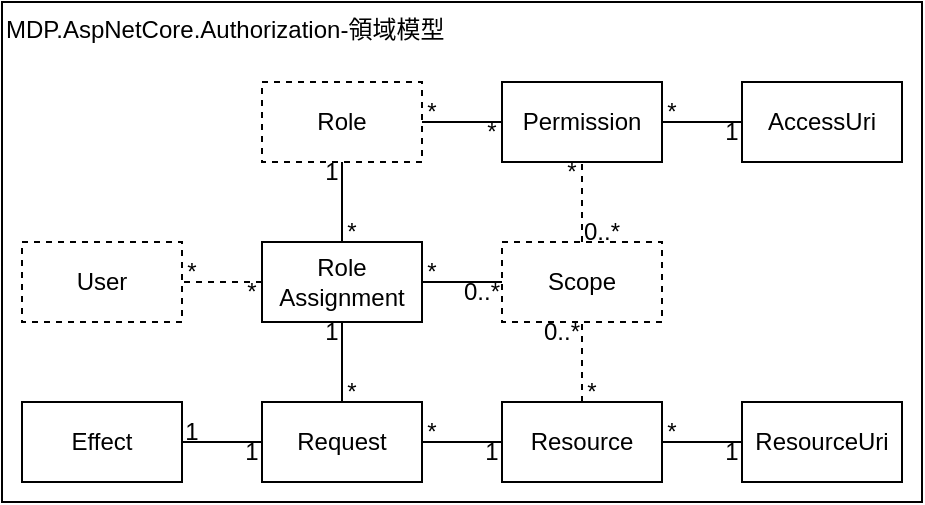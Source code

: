 <mxfile version="14.6.13" type="device"><diagram id="0W_4EMh9lIL_LUpgLams" name="第 2 页"><mxGraphModel dx="646" dy="360" grid="1" gridSize="10" guides="1" tooltips="1" connect="1" arrows="1" fold="1" page="1" pageScale="1" pageWidth="827" pageHeight="1169" math="0" shadow="0"><root><mxCell id="rVSmndGzVL0IEeuy4WK0-0"/><mxCell id="rVSmndGzVL0IEeuy4WK0-1" parent="rVSmndGzVL0IEeuy4WK0-0"/><mxCell id="do7CPOllDGZSkMC1KCOm-1" value="&lt;span&gt;MDP.AspNetCore.Authorization-領域模型&lt;/span&gt;" style="rounded=0;whiteSpace=wrap;html=1;align=left;verticalAlign=top;" parent="rVSmndGzVL0IEeuy4WK0-1" vertex="1"><mxGeometry x="40" y="40" width="460" height="250" as="geometry"/></mxCell><mxCell id="UM61TKHSMhjPgKX6BFE0-1" value="Role" style="rounded=0;whiteSpace=wrap;html=1;dashed=1;" parent="rVSmndGzVL0IEeuy4WK0-1" vertex="1"><mxGeometry x="170" y="80" width="80" height="40" as="geometry"/></mxCell><mxCell id="UM61TKHSMhjPgKX6BFE0-2" value="Permission" style="rounded=0;whiteSpace=wrap;html=1;" parent="rVSmndGzVL0IEeuy4WK0-1" vertex="1"><mxGeometry x="290" y="80" width="80" height="40" as="geometry"/></mxCell><mxCell id="R5l6IWkGPLPN6t9TeybG-0" value="" style="rounded=0;orthogonalLoop=1;jettySize=auto;html=1;endArrow=none;endFill=0;" parent="rVSmndGzVL0IEeuy4WK0-1" source="UM61TKHSMhjPgKX6BFE0-2" target="UM61TKHSMhjPgKX6BFE0-1" edge="1"><mxGeometry relative="1" as="geometry"><mxPoint x="70" y="340" as="sourcePoint"/><mxPoint x="31" y="340" as="targetPoint"/></mxGeometry></mxCell><mxCell id="R5l6IWkGPLPN6t9TeybG-2" value="Resource" style="rounded=0;whiteSpace=wrap;html=1;" parent="rVSmndGzVL0IEeuy4WK0-1" vertex="1"><mxGeometry x="290" y="240" width="80" height="40" as="geometry"/></mxCell><mxCell id="R5l6IWkGPLPN6t9TeybG-4" value="" style="rounded=0;orthogonalLoop=1;jettySize=auto;html=1;endArrow=none;endFill=0;" parent="rVSmndGzVL0IEeuy4WK0-1" source="R5l6IWkGPLPN6t9TeybG-11" target="UM61TKHSMhjPgKX6BFE0-1" edge="1"><mxGeometry relative="1" as="geometry"><mxPoint x="150" y="160" as="sourcePoint"/><mxPoint x="180" y="110.0" as="targetPoint"/></mxGeometry></mxCell><mxCell id="R5l6IWkGPLPN6t9TeybG-7" value="Scope" style="rounded=0;whiteSpace=wrap;html=1;dashed=1;" parent="rVSmndGzVL0IEeuy4WK0-1" vertex="1"><mxGeometry x="290" y="160" width="80" height="40" as="geometry"/></mxCell><mxCell id="R5l6IWkGPLPN6t9TeybG-8" value="" style="rounded=0;orthogonalLoop=1;jettySize=auto;html=1;endArrow=none;endFill=0;dashed=1;" parent="rVSmndGzVL0IEeuy4WK0-1" source="R5l6IWkGPLPN6t9TeybG-7" target="UM61TKHSMhjPgKX6BFE0-2" edge="1"><mxGeometry relative="1" as="geometry"><mxPoint x="300" y="110.0" as="sourcePoint"/><mxPoint x="370" y="120" as="targetPoint"/></mxGeometry></mxCell><mxCell id="R5l6IWkGPLPN6t9TeybG-10" value="" style="rounded=0;orthogonalLoop=1;jettySize=auto;html=1;endArrow=none;endFill=0;edgeStyle=orthogonalEdgeStyle;dashed=1;" parent="rVSmndGzVL0IEeuy4WK0-1" source="R5l6IWkGPLPN6t9TeybG-2" target="R5l6IWkGPLPN6t9TeybG-7" edge="1"><mxGeometry relative="1" as="geometry"><mxPoint x="340" y="270" as="sourcePoint"/><mxPoint x="180" y="270" as="targetPoint"/></mxGeometry></mxCell><mxCell id="R5l6IWkGPLPN6t9TeybG-11" value="Role&lt;br&gt;Assignment" style="rounded=0;whiteSpace=wrap;html=1;" parent="rVSmndGzVL0IEeuy4WK0-1" vertex="1"><mxGeometry x="170" y="160" width="80" height="40" as="geometry"/></mxCell><mxCell id="R5l6IWkGPLPN6t9TeybG-13" value="" style="rounded=0;orthogonalLoop=1;jettySize=auto;html=1;endArrow=none;endFill=0;" parent="rVSmndGzVL0IEeuy4WK0-1" source="R5l6IWkGPLPN6t9TeybG-11" target="R5l6IWkGPLPN6t9TeybG-7" edge="1"><mxGeometry relative="1" as="geometry"><mxPoint x="150" y="180" as="sourcePoint"/><mxPoint x="150" y="140" as="targetPoint"/></mxGeometry></mxCell><mxCell id="R5l6IWkGPLPN6t9TeybG-15" value="" style="rounded=0;orthogonalLoop=1;jettySize=auto;html=1;endArrow=none;endFill=0;" parent="rVSmndGzVL0IEeuy4WK0-1" source="gUfJ4mLxjG2d4_6UeCQ4-1" target="gUfJ4mLxjG2d4_6UeCQ4-0" edge="1"><mxGeometry relative="1" as="geometry"><mxPoint x="130" y="180" as="sourcePoint"/><mxPoint x="340" y="190" as="targetPoint"/></mxGeometry></mxCell><mxCell id="R5l6IWkGPLPN6t9TeybG-16" value="0..*" style="text;html=1;strokeColor=none;align=center;verticalAlign=middle;whiteSpace=wrap;rounded=0;opacity=0;" parent="rVSmndGzVL0IEeuy4WK0-1" vertex="1"><mxGeometry x="330" y="150" width="20" height="10" as="geometry"/></mxCell><mxCell id="R5l6IWkGPLPN6t9TeybG-17" value="*" style="text;html=1;strokeColor=none;align=center;verticalAlign=middle;whiteSpace=wrap;rounded=0;opacity=0;" parent="rVSmndGzVL0IEeuy4WK0-1" vertex="1"><mxGeometry x="320" y="120" width="10" height="10" as="geometry"/></mxCell><mxCell id="R5l6IWkGPLPN6t9TeybG-19" value="*" style="text;html=1;strokeColor=none;align=center;verticalAlign=middle;whiteSpace=wrap;rounded=0;opacity=0;" parent="rVSmndGzVL0IEeuy4WK0-1" vertex="1"><mxGeometry x="330" y="230" width="10" height="10" as="geometry"/></mxCell><mxCell id="R5l6IWkGPLPN6t9TeybG-20" value="1" style="text;html=1;strokeColor=none;align=center;verticalAlign=middle;whiteSpace=wrap;rounded=0;opacity=0;" parent="rVSmndGzVL0IEeuy4WK0-1" vertex="1"><mxGeometry x="200" y="200" width="10" height="10" as="geometry"/></mxCell><mxCell id="R5l6IWkGPLPN6t9TeybG-21" value="1" style="text;html=1;strokeColor=none;align=center;verticalAlign=middle;whiteSpace=wrap;rounded=0;opacity=0;" parent="rVSmndGzVL0IEeuy4WK0-1" vertex="1"><mxGeometry x="280" y="260" width="10" height="10" as="geometry"/></mxCell><mxCell id="R5l6IWkGPLPN6t9TeybG-22" value="1" style="text;html=1;strokeColor=none;align=center;verticalAlign=middle;whiteSpace=wrap;rounded=0;opacity=0;" parent="rVSmndGzVL0IEeuy4WK0-1" vertex="1"><mxGeometry x="200" y="120" width="10" height="10" as="geometry"/></mxCell><mxCell id="R5l6IWkGPLPN6t9TeybG-23" value="*" style="text;html=1;strokeColor=none;align=center;verticalAlign=middle;whiteSpace=wrap;rounded=0;opacity=0;" parent="rVSmndGzVL0IEeuy4WK0-1" vertex="1"><mxGeometry x="210" y="150" width="10" height="10" as="geometry"/></mxCell><mxCell id="R5l6IWkGPLPN6t9TeybG-24" value="*" style="text;html=1;strokeColor=none;align=center;verticalAlign=middle;whiteSpace=wrap;rounded=0;opacity=0;" parent="rVSmndGzVL0IEeuy4WK0-1" vertex="1"><mxGeometry x="250" y="170" width="10" height="10" as="geometry"/></mxCell><mxCell id="R5l6IWkGPLPN6t9TeybG-25" value="0..*" style="text;html=1;strokeColor=none;align=center;verticalAlign=middle;whiteSpace=wrap;rounded=0;opacity=0;" parent="rVSmndGzVL0IEeuy4WK0-1" vertex="1"><mxGeometry x="270" y="180" width="20" height="10" as="geometry"/></mxCell><mxCell id="R5l6IWkGPLPN6t9TeybG-27" value="1" style="text;html=1;strokeColor=none;align=center;verticalAlign=middle;whiteSpace=wrap;rounded=0;opacity=0;" parent="rVSmndGzVL0IEeuy4WK0-1" vertex="1"><mxGeometry x="130" y="250" width="10" height="10" as="geometry"/></mxCell><mxCell id="R5l6IWkGPLPN6t9TeybG-28" value="1" style="text;html=1;strokeColor=none;align=center;verticalAlign=middle;whiteSpace=wrap;rounded=0;opacity=0;" parent="rVSmndGzVL0IEeuy4WK0-1" vertex="1"><mxGeometry x="160" y="260" width="10" height="10" as="geometry"/></mxCell><mxCell id="R5l6IWkGPLPN6t9TeybG-29" value="0..*" style="text;html=1;strokeColor=none;align=center;verticalAlign=middle;whiteSpace=wrap;rounded=0;opacity=0;" parent="rVSmndGzVL0IEeuy4WK0-1" vertex="1"><mxGeometry x="310" y="200" width="20" height="10" as="geometry"/></mxCell><mxCell id="R5l6IWkGPLPN6t9TeybG-30" value="*" style="text;html=1;strokeColor=none;align=center;verticalAlign=middle;whiteSpace=wrap;rounded=0;opacity=0;" parent="rVSmndGzVL0IEeuy4WK0-1" vertex="1"><mxGeometry x="280" y="100" width="10" height="10" as="geometry"/></mxCell><mxCell id="R5l6IWkGPLPN6t9TeybG-31" value="*" style="text;html=1;strokeColor=none;align=center;verticalAlign=middle;whiteSpace=wrap;rounded=0;opacity=0;" parent="rVSmndGzVL0IEeuy4WK0-1" vertex="1"><mxGeometry x="250" y="90" width="10" height="10" as="geometry"/></mxCell><mxCell id="H2XSoB0NxFfP3ccqSe4H-2" value="ResourceUri" style="rounded=0;whiteSpace=wrap;html=1;" parent="rVSmndGzVL0IEeuy4WK0-1" vertex="1"><mxGeometry x="410" y="240" width="80" height="40" as="geometry"/></mxCell><mxCell id="H2XSoB0NxFfP3ccqSe4H-3" value="AccessUri" style="rounded=0;whiteSpace=wrap;html=1;" parent="rVSmndGzVL0IEeuy4WK0-1" vertex="1"><mxGeometry x="410" y="80" width="80" height="40" as="geometry"/></mxCell><mxCell id="H2XSoB0NxFfP3ccqSe4H-4" value="" style="rounded=0;orthogonalLoop=1;jettySize=auto;html=1;endArrow=none;endFill=0;edgeStyle=orthogonalEdgeStyle;" parent="rVSmndGzVL0IEeuy4WK0-1" source="H2XSoB0NxFfP3ccqSe4H-3" target="UM61TKHSMhjPgKX6BFE0-2" edge="1"><mxGeometry relative="1" as="geometry"><mxPoint x="300" y="270" as="sourcePoint"/><mxPoint x="220.029" y="210" as="targetPoint"/></mxGeometry></mxCell><mxCell id="H2XSoB0NxFfP3ccqSe4H-5" value="" style="rounded=0;orthogonalLoop=1;jettySize=auto;html=1;endArrow=none;endFill=0;edgeStyle=orthogonalEdgeStyle;" parent="rVSmndGzVL0IEeuy4WK0-1" source="H2XSoB0NxFfP3ccqSe4H-2" target="R5l6IWkGPLPN6t9TeybG-2" edge="1"><mxGeometry relative="1" as="geometry"><mxPoint x="310" y="280" as="sourcePoint"/><mxPoint x="230.029" y="220" as="targetPoint"/></mxGeometry></mxCell><mxCell id="H2XSoB0NxFfP3ccqSe4H-6" value="1" style="text;html=1;strokeColor=none;align=center;verticalAlign=middle;whiteSpace=wrap;rounded=0;opacity=0;" parent="rVSmndGzVL0IEeuy4WK0-1" vertex="1"><mxGeometry x="400" y="260" width="10" height="10" as="geometry"/></mxCell><mxCell id="H2XSoB0NxFfP3ccqSe4H-7" value="*" style="text;html=1;strokeColor=none;align=center;verticalAlign=middle;whiteSpace=wrap;rounded=0;opacity=0;" parent="rVSmndGzVL0IEeuy4WK0-1" vertex="1"><mxGeometry x="370" y="250" width="10" height="10" as="geometry"/></mxCell><mxCell id="H2XSoB0NxFfP3ccqSe4H-8" value="1" style="text;html=1;strokeColor=none;align=center;verticalAlign=middle;whiteSpace=wrap;rounded=0;opacity=0;" parent="rVSmndGzVL0IEeuy4WK0-1" vertex="1"><mxGeometry x="400" y="100" width="10" height="10" as="geometry"/></mxCell><mxCell id="H2XSoB0NxFfP3ccqSe4H-9" value="*" style="text;html=1;strokeColor=none;align=center;verticalAlign=middle;whiteSpace=wrap;rounded=0;opacity=0;" parent="rVSmndGzVL0IEeuy4WK0-1" vertex="1"><mxGeometry x="370" y="90" width="10" height="10" as="geometry"/></mxCell><mxCell id="gUfJ4mLxjG2d4_6UeCQ4-0" value="Request" style="rounded=0;whiteSpace=wrap;html=1;" vertex="1" parent="rVSmndGzVL0IEeuy4WK0-1"><mxGeometry x="170" y="240" width="80" height="40" as="geometry"/></mxCell><mxCell id="gUfJ4mLxjG2d4_6UeCQ4-1" value="Effect" style="rounded=0;whiteSpace=wrap;html=1;" vertex="1" parent="rVSmndGzVL0IEeuy4WK0-1"><mxGeometry x="50" y="240" width="80" height="40" as="geometry"/></mxCell><mxCell id="gUfJ4mLxjG2d4_6UeCQ4-3" value="" style="rounded=0;orthogonalLoop=1;jettySize=auto;html=1;endArrow=none;endFill=0;" edge="1" parent="rVSmndGzVL0IEeuy4WK0-1" source="gUfJ4mLxjG2d4_6UeCQ4-0" target="R5l6IWkGPLPN6t9TeybG-2"><mxGeometry relative="1" as="geometry"><mxPoint x="140" y="270" as="sourcePoint"/><mxPoint x="180" y="270" as="targetPoint"/></mxGeometry></mxCell><mxCell id="gUfJ4mLxjG2d4_6UeCQ4-4" value="*" style="text;html=1;strokeColor=none;align=center;verticalAlign=middle;whiteSpace=wrap;rounded=0;opacity=0;" vertex="1" parent="rVSmndGzVL0IEeuy4WK0-1"><mxGeometry x="250" y="250" width="10" height="10" as="geometry"/></mxCell><mxCell id="gUfJ4mLxjG2d4_6UeCQ4-5" value="" style="rounded=0;orthogonalLoop=1;jettySize=auto;html=1;endArrow=none;endFill=0;" edge="1" parent="rVSmndGzVL0IEeuy4WK0-1" source="gUfJ4mLxjG2d4_6UeCQ4-0" target="R5l6IWkGPLPN6t9TeybG-11"><mxGeometry relative="1" as="geometry"><mxPoint x="220" y="170" as="sourcePoint"/><mxPoint x="220" y="130" as="targetPoint"/></mxGeometry></mxCell><mxCell id="gUfJ4mLxjG2d4_6UeCQ4-6" value="*" style="text;html=1;strokeColor=none;align=center;verticalAlign=middle;whiteSpace=wrap;rounded=0;opacity=0;" vertex="1" parent="rVSmndGzVL0IEeuy4WK0-1"><mxGeometry x="210" y="230" width="10" height="10" as="geometry"/></mxCell><mxCell id="gUfJ4mLxjG2d4_6UeCQ4-7" value="User" style="rounded=0;whiteSpace=wrap;html=1;dashed=1;" vertex="1" parent="rVSmndGzVL0IEeuy4WK0-1"><mxGeometry x="50" y="160" width="80" height="40" as="geometry"/></mxCell><mxCell id="gUfJ4mLxjG2d4_6UeCQ4-8" value="" style="rounded=0;orthogonalLoop=1;jettySize=auto;html=1;endArrow=none;endFill=0;dashed=1;" edge="1" parent="rVSmndGzVL0IEeuy4WK0-1" source="R5l6IWkGPLPN6t9TeybG-11" target="gUfJ4mLxjG2d4_6UeCQ4-7"><mxGeometry relative="1" as="geometry"><mxPoint x="340.0" y="170" as="sourcePoint"/><mxPoint x="340.0" y="130" as="targetPoint"/></mxGeometry></mxCell><mxCell id="gUfJ4mLxjG2d4_6UeCQ4-9" value="*" style="text;html=1;strokeColor=none;align=center;verticalAlign=middle;whiteSpace=wrap;rounded=0;opacity=0;" vertex="1" parent="rVSmndGzVL0IEeuy4WK0-1"><mxGeometry x="130" y="170" width="10" height="10" as="geometry"/></mxCell><mxCell id="gUfJ4mLxjG2d4_6UeCQ4-10" value="*" style="text;html=1;strokeColor=none;align=center;verticalAlign=middle;whiteSpace=wrap;rounded=0;opacity=0;" vertex="1" parent="rVSmndGzVL0IEeuy4WK0-1"><mxGeometry x="160" y="180" width="10" height="10" as="geometry"/></mxCell></root></mxGraphModel></diagram></mxfile>